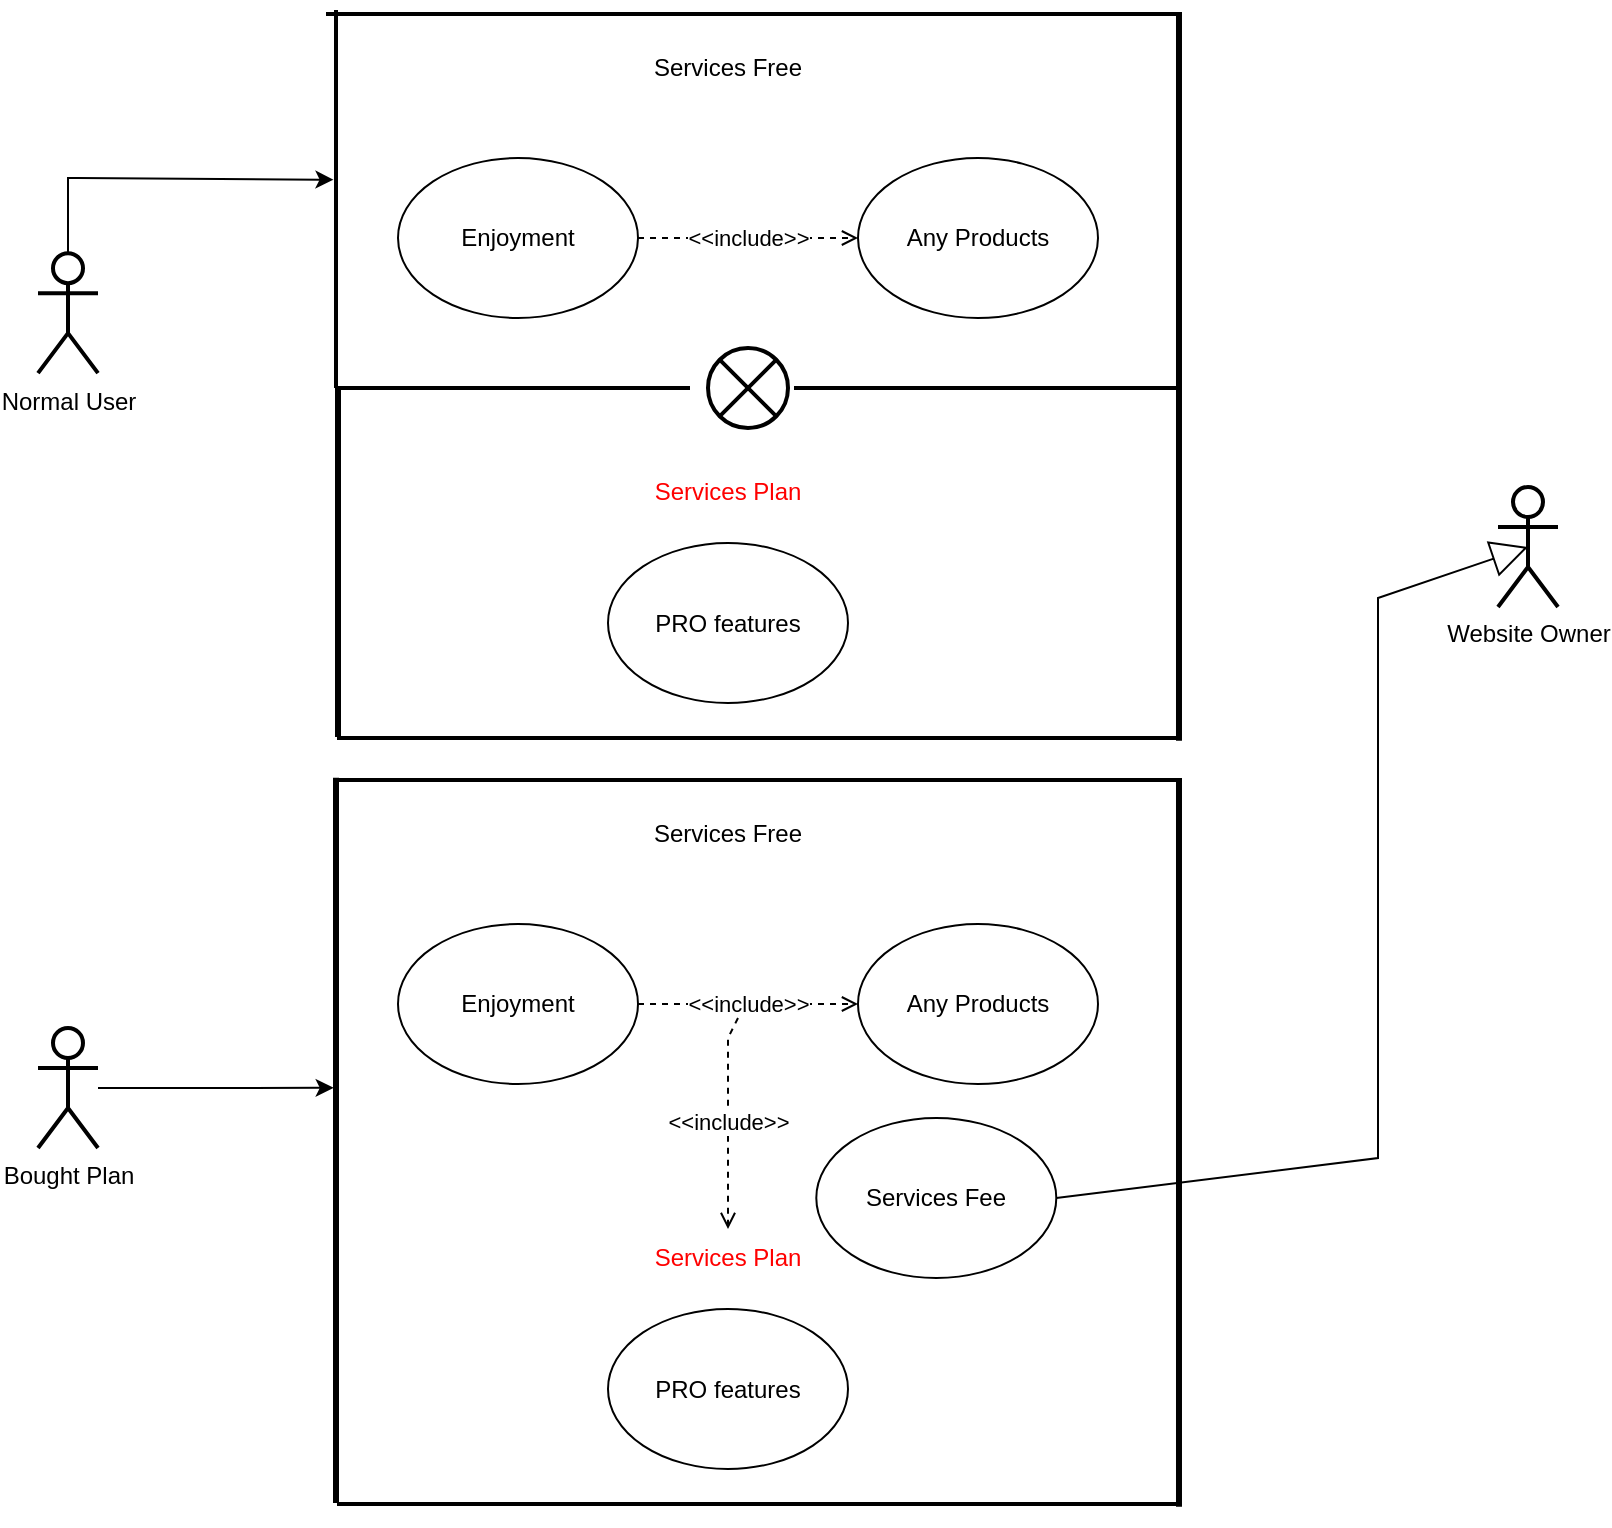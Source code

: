 <mxfile compressed="false" version="16.6.6" type="device">
  <diagram id="leg8R0Sc_TnhsgntIGAf" name="Page-1">
    <mxGraphModel dx="1085" dy="603" grid="1" gridSize="10" guides="1" tooltips="1" connect="1" arrows="1" fold="1" page="1" pageScale="1" pageWidth="827" pageHeight="1169" math="0" shadow="0">
      <root>
        <mxCell id="0" />
        <mxCell id="1" parent="0" />
        <mxCell id="dqKABztNdUeOiQ4xiMBX-2" value="Any Products" style="ellipse;whiteSpace=wrap;html=1;strokeWidth=1;" parent="1" vertex="1">
          <mxGeometry x="440" y="90" width="120" height="80" as="geometry" />
        </mxCell>
        <mxCell id="dqKABztNdUeOiQ4xiMBX-3" value="Enjoyment" style="ellipse;whiteSpace=wrap;html=1;strokeWidth=1;" parent="1" vertex="1">
          <mxGeometry x="210" y="90" width="120" height="80" as="geometry" />
        </mxCell>
        <mxCell id="dqKABztNdUeOiQ4xiMBX-9" value="Services Free" style="rounded=1;whiteSpace=wrap;html=1;strokeWidth=1;arcSize=27;fillColor=none;strokeColor=none;" parent="1" vertex="1">
          <mxGeometry x="310" y="30" width="130" height="30" as="geometry" />
        </mxCell>
        <mxCell id="dqKABztNdUeOiQ4xiMBX-13" value="&amp;lt;&amp;lt;include&amp;gt;&amp;gt;" style="endArrow=open;dashed=1;html=1;endFill=0;rounded=0;" parent="1" edge="1">
          <mxGeometry width="50" height="50" relative="1" as="geometry">
            <mxPoint x="330" y="130" as="sourcePoint" />
            <mxPoint x="440" y="130" as="targetPoint" />
          </mxGeometry>
        </mxCell>
        <mxCell id="dqKABztNdUeOiQ4xiMBX-14" value="join" style="line;strokeWidth=2;labelBackgroundColor=none;fillColor=none;rotation=90;strokeColor=default;fontColor=none;noLabel=1;" parent="1" vertex="1">
          <mxGeometry x="84.5" y="105.5" width="189" height="10" as="geometry" />
        </mxCell>
        <mxCell id="dqKABztNdUeOiQ4xiMBX-16" value="join" style="line;strokeWidth=2;labelBackgroundColor=none;fillColor=none;rotation=-180;strokeColor=default;fontColor=none;noLabel=1;" parent="1" vertex="1">
          <mxGeometry x="179" y="200" width="177" height="10" as="geometry" />
        </mxCell>
        <mxCell id="dqKABztNdUeOiQ4xiMBX-17" value="join" style="line;strokeWidth=2;labelBackgroundColor=none;fillColor=none;rotation=-180;strokeColor=default;fontColor=none;noLabel=1;" parent="1" vertex="1">
          <mxGeometry x="174" y="13" width="428" height="10" as="geometry" />
        </mxCell>
        <mxCell id="dqKABztNdUeOiQ4xiMBX-39" style="edgeStyle=orthogonalEdgeStyle;rounded=0;orthogonalLoop=1;jettySize=auto;html=1;fontColor=none;entryX=0.449;entryY=0.625;entryDx=0;entryDy=0;entryPerimeter=0;" parent="1" source="dqKABztNdUeOiQ4xiMBX-18" target="dqKABztNdUeOiQ4xiMBX-14" edge="1">
          <mxGeometry relative="1" as="geometry">
            <Array as="points">
              <mxPoint x="45" y="100" />
              <mxPoint x="50" y="100" />
            </Array>
          </mxGeometry>
        </mxCell>
        <mxCell id="dqKABztNdUeOiQ4xiMBX-18" value="Normal User" style="shape=umlActor;verticalLabelPosition=bottom;verticalAlign=top;html=1;outlineConnect=0;labelBackgroundColor=none;fontColor=none;strokeColor=default;strokeWidth=2;fillColor=none;" parent="1" vertex="1">
          <mxGeometry x="30" y="137.58" width="30" height="60" as="geometry" />
        </mxCell>
        <mxCell id="dqKABztNdUeOiQ4xiMBX-27" value="join" style="line;strokeWidth=2;labelBackgroundColor=none;fillColor=none;rotation=-180;strokeColor=default;fontColor=none;noLabel=1;" parent="1" vertex="1">
          <mxGeometry x="179.5" y="370" width="420" height="20" as="geometry" />
        </mxCell>
        <mxCell id="dqKABztNdUeOiQ4xiMBX-44" value="Website Owner" style="shape=umlActor;verticalLabelPosition=bottom;verticalAlign=top;html=1;outlineConnect=0;labelBackgroundColor=none;fontColor=none;strokeColor=default;strokeWidth=2;fillColor=none;" parent="1" vertex="1">
          <mxGeometry x="760" y="254.49" width="30" height="60" as="geometry" />
        </mxCell>
        <mxCell id="dqKABztNdUeOiQ4xiMBX-46" value="" style="line;strokeWidth=3;html=1;labelBackgroundColor=none;fontColor=none;fillColor=none;rotation=90;" parent="1" vertex="1">
          <mxGeometry x="419.15" y="197.58" width="362.69" height="4.97" as="geometry" />
        </mxCell>
        <mxCell id="053umU8wN3l7JuZuDaAj-1" value="PRO features" style="ellipse;whiteSpace=wrap;html=1;strokeWidth=1;" vertex="1" parent="1">
          <mxGeometry x="315" y="282.51" width="120" height="80" as="geometry" />
        </mxCell>
        <mxCell id="053umU8wN3l7JuZuDaAj-2" value="Services Plan" style="rounded=1;whiteSpace=wrap;html=1;strokeWidth=1;arcSize=27;fillColor=none;strokeColor=none;fontColor=#FF0000;" vertex="1" parent="1">
          <mxGeometry x="310" y="242.49" width="130" height="30" as="geometry" />
        </mxCell>
        <mxCell id="053umU8wN3l7JuZuDaAj-3" value="join" style="line;strokeWidth=2;labelBackgroundColor=none;fillColor=none;rotation=-180;strokeColor=default;fontColor=none;noLabel=1;" vertex="1" parent="1">
          <mxGeometry x="408" y="200" width="191" height="10" as="geometry" />
        </mxCell>
        <mxCell id="053umU8wN3l7JuZuDaAj-4" value="" style="html=1;shape=mxgraph.sysml.flowFinal;strokeWidth=2;verticalLabelPosition=bottom;verticalAlignment=top;fontColor=#FF0000;" vertex="1" parent="1">
          <mxGeometry x="365" y="185" width="40" height="40" as="geometry" />
        </mxCell>
        <mxCell id="053umU8wN3l7JuZuDaAj-7" value="" style="line;strokeWidth=3;html=1;labelBackgroundColor=none;fontColor=none;fillColor=none;rotation=90;" vertex="1" parent="1">
          <mxGeometry x="92.5" y="289.5" width="175" height="4.97" as="geometry" />
        </mxCell>
        <mxCell id="053umU8wN3l7JuZuDaAj-28" style="edgeStyle=orthogonalEdgeStyle;rounded=0;orthogonalLoop=1;jettySize=auto;html=1;entryX=0.825;entryY=0.515;entryDx=0;entryDy=0;entryPerimeter=0;fontColor=#FF0000;" edge="1" parent="1" source="053umU8wN3l7JuZuDaAj-8">
          <mxGeometry relative="1" as="geometry">
            <mxPoint x="177.85" y="554.925" as="targetPoint" />
          </mxGeometry>
        </mxCell>
        <mxCell id="053umU8wN3l7JuZuDaAj-8" value="Bought Plan" style="shape=umlActor;verticalLabelPosition=bottom;verticalAlign=top;html=1;outlineConnect=0;labelBackgroundColor=none;fontColor=none;strokeColor=default;strokeWidth=2;fillColor=none;" vertex="1" parent="1">
          <mxGeometry x="30" y="525" width="30" height="60" as="geometry" />
        </mxCell>
        <mxCell id="053umU8wN3l7JuZuDaAj-12" value="Any Products" style="ellipse;whiteSpace=wrap;html=1;strokeWidth=1;" vertex="1" parent="1">
          <mxGeometry x="440" y="473" width="120" height="80" as="geometry" />
        </mxCell>
        <mxCell id="053umU8wN3l7JuZuDaAj-13" value="Enjoyment" style="ellipse;whiteSpace=wrap;html=1;strokeWidth=1;" vertex="1" parent="1">
          <mxGeometry x="210" y="473" width="120" height="80" as="geometry" />
        </mxCell>
        <mxCell id="053umU8wN3l7JuZuDaAj-14" value="Services Free" style="rounded=1;whiteSpace=wrap;html=1;strokeWidth=1;arcSize=27;fillColor=none;strokeColor=none;" vertex="1" parent="1">
          <mxGeometry x="310" y="413" width="130" height="30" as="geometry" />
        </mxCell>
        <mxCell id="053umU8wN3l7JuZuDaAj-15" value="&amp;lt;&amp;lt;include&amp;gt;&amp;gt;" style="endArrow=open;dashed=1;html=1;endFill=0;rounded=0;" edge="1" parent="1">
          <mxGeometry width="50" height="50" relative="1" as="geometry">
            <mxPoint x="330" y="513" as="sourcePoint" />
            <mxPoint x="440" y="513" as="targetPoint" />
          </mxGeometry>
        </mxCell>
        <mxCell id="053umU8wN3l7JuZuDaAj-18" value="join" style="line;strokeWidth=2;labelBackgroundColor=none;fillColor=none;rotation=-180;strokeColor=default;fontColor=none;noLabel=1;" vertex="1" parent="1">
          <mxGeometry x="178" y="396" width="424" height="10" as="geometry" />
        </mxCell>
        <mxCell id="053umU8wN3l7JuZuDaAj-19" value="join" style="line;strokeWidth=2;labelBackgroundColor=none;fillColor=none;rotation=-180;strokeColor=default;fontColor=none;noLabel=1;" vertex="1" parent="1">
          <mxGeometry x="179.5" y="753" width="420" height="20" as="geometry" />
        </mxCell>
        <mxCell id="053umU8wN3l7JuZuDaAj-20" value="" style="line;strokeWidth=3;html=1;labelBackgroundColor=none;fontColor=none;fillColor=none;rotation=90;" vertex="1" parent="1">
          <mxGeometry x="419.15" y="580.58" width="362.69" height="4.97" as="geometry" />
        </mxCell>
        <mxCell id="053umU8wN3l7JuZuDaAj-21" value="PRO features" style="ellipse;whiteSpace=wrap;html=1;strokeWidth=1;" vertex="1" parent="1">
          <mxGeometry x="315" y="665.51" width="120" height="80" as="geometry" />
        </mxCell>
        <mxCell id="053umU8wN3l7JuZuDaAj-22" value="Services Plan" style="rounded=1;whiteSpace=wrap;html=1;strokeWidth=1;arcSize=27;fillColor=none;strokeColor=none;fontColor=#FF0000;" vertex="1" parent="1">
          <mxGeometry x="310" y="625.49" width="130" height="30" as="geometry" />
        </mxCell>
        <mxCell id="053umU8wN3l7JuZuDaAj-25" value="" style="line;strokeWidth=3;html=1;labelBackgroundColor=none;fontColor=none;fillColor=none;rotation=90;" vertex="1" parent="1">
          <mxGeometry x="-2.31" y="578.68" width="362.62" height="4.97" as="geometry" />
        </mxCell>
        <mxCell id="053umU8wN3l7JuZuDaAj-29" value="&amp;lt;&amp;lt;include&amp;gt;&amp;gt;" style="endArrow=open;dashed=1;html=1;endFill=0;rounded=0;entryX=0.5;entryY=0;entryDx=0;entryDy=0;" edge="1" parent="1" target="053umU8wN3l7JuZuDaAj-22">
          <mxGeometry width="50" height="50" relative="1" as="geometry">
            <mxPoint x="380" y="520" as="sourcePoint" />
            <mxPoint x="450" y="523" as="targetPoint" />
            <Array as="points">
              <mxPoint x="375" y="530" />
            </Array>
          </mxGeometry>
        </mxCell>
        <mxCell id="053umU8wN3l7JuZuDaAj-30" value="" style="endArrow=block;endSize=16;endFill=0;html=1;rounded=0;fontColor=#FF0000;entryX=0.5;entryY=0.5;entryDx=0;entryDy=0;entryPerimeter=0;exitX=1;exitY=0.5;exitDx=0;exitDy=0;" edge="1" parent="1" source="053umU8wN3l7JuZuDaAj-31" target="dqKABztNdUeOiQ4xiMBX-44">
          <mxGeometry width="160" relative="1" as="geometry">
            <mxPoint x="480" y="600" as="sourcePoint" />
            <mxPoint x="770" y="510" as="targetPoint" />
            <Array as="points">
              <mxPoint x="700" y="590" />
              <mxPoint x="700" y="310" />
            </Array>
          </mxGeometry>
        </mxCell>
        <mxCell id="053umU8wN3l7JuZuDaAj-31" value="Services Fee" style="ellipse;whiteSpace=wrap;html=1;strokeWidth=1;" vertex="1" parent="1">
          <mxGeometry x="419.15" y="570" width="120" height="80" as="geometry" />
        </mxCell>
      </root>
    </mxGraphModel>
  </diagram>
</mxfile>
